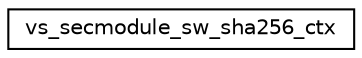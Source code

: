 digraph "Graphical Class Hierarchy"
{
 // LATEX_PDF_SIZE
  edge [fontname="Helvetica",fontsize="10",labelfontname="Helvetica",labelfontsize="10"];
  node [fontname="Helvetica",fontsize="10",shape=record];
  rankdir="LR";
  Node0 [label="vs_secmodule_sw_sha256_ctx",height=0.2,width=0.4,color="black", fillcolor="white", style="filled",URL="$structvs__secmodule__sw__sha256__ctx.html",tooltip="SHA-256 context."];
}
